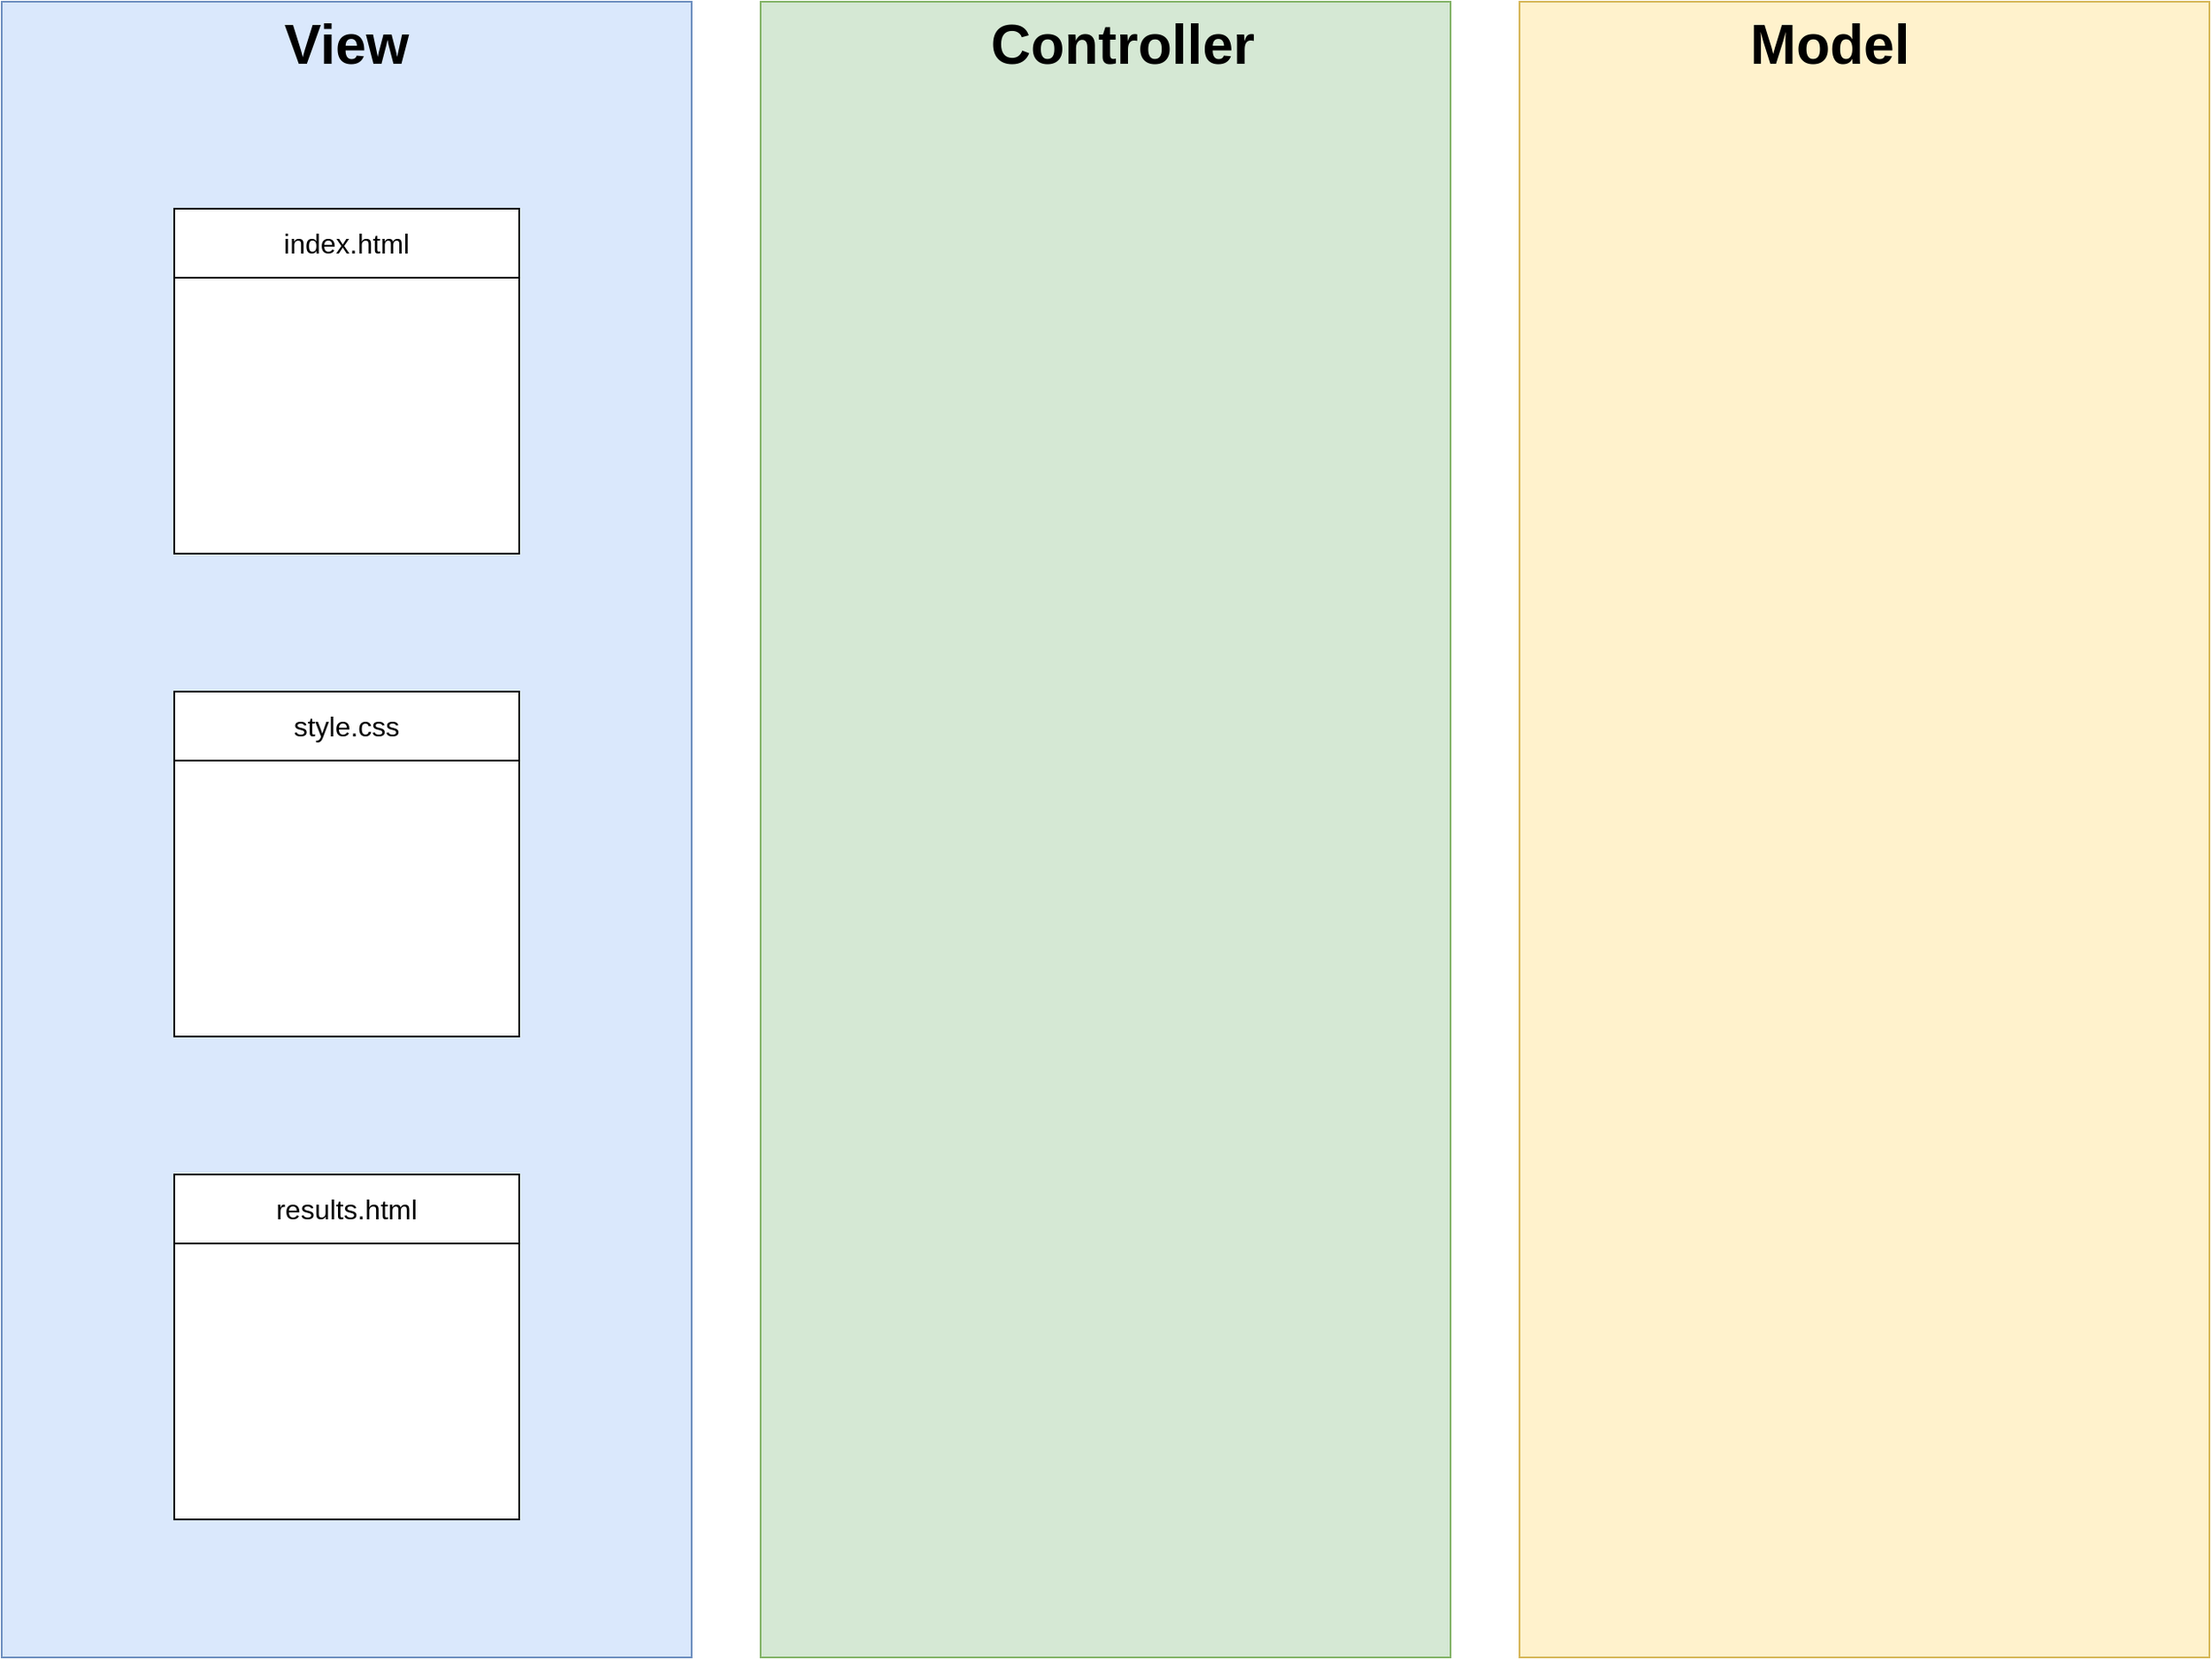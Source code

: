 <mxfile version="14.6.13" type="device"><diagram id="UL-Up-tAXJZA042BQvAE" name="Page-1"><mxGraphModel dx="3197" dy="2492" grid="1" gridSize="10" guides="1" tooltips="1" connect="1" arrows="1" fold="1" page="1" pageScale="1" pageWidth="827" pageHeight="1169" math="0" shadow="0"><root><mxCell id="0"/><mxCell id="1" parent="0"/><mxCell id="b3K-4h53iKVoq2Alc7Bz-82" value="" style="rounded=0;whiteSpace=wrap;html=1;fontSize=11;labelBackgroundColor=none;labelBorderColor=none;strokeColor=#6c8ebf;fillColor=#dae8fc;" vertex="1" parent="1"><mxGeometry x="-200" y="-40" width="400" height="960" as="geometry"/></mxCell><mxCell id="b3K-4h53iKVoq2Alc7Bz-1" value="" style="rounded=0;whiteSpace=wrap;html=1;fontSize=11;labelBackgroundColor=none;labelBorderColor=none;strokeColor=#82b366;fillColor=#d5e8d4;" vertex="1" parent="1"><mxGeometry x="240" y="-40" width="400" height="960" as="geometry"/></mxCell><mxCell id="b3K-4h53iKVoq2Alc7Bz-3" value="" style="rounded=0;whiteSpace=wrap;html=1;fontSize=11;labelBackgroundColor=none;labelBorderColor=none;strokeColor=#d6b656;fillColor=#fff2cc;" vertex="1" parent="1"><mxGeometry x="680" y="-40" width="400" height="960" as="geometry"/></mxCell><mxCell id="b3K-4h53iKVoq2Alc7Bz-64" value="&lt;font style=&quot;font-size: 32px;&quot;&gt;&lt;b style=&quot;font-size: 32px;&quot;&gt;Model&lt;/b&gt;&lt;/font&gt;" style="text;html=1;strokeColor=none;align=center;verticalAlign=middle;whiteSpace=wrap;rounded=0;labelBackgroundColor=none;fontSize=32;fontColor=#000000;" vertex="1" parent="1"><mxGeometry x="800" y="-40" width="120" height="50" as="geometry"/></mxCell><mxCell id="b3K-4h53iKVoq2Alc7Bz-65" value="&lt;b&gt;Controller&lt;/b&gt;" style="text;html=1;strokeColor=none;align=center;verticalAlign=middle;whiteSpace=wrap;rounded=0;labelBackgroundColor=none;fontSize=32;fontColor=#000000;" vertex="1" parent="1"><mxGeometry x="360" y="-40" width="180" height="50" as="geometry"/></mxCell><mxCell id="b3K-4h53iKVoq2Alc7Bz-66" value="&lt;font style=&quot;font-size: 32px&quot;&gt;&lt;b style=&quot;font-size: 32px&quot;&gt;View&lt;/b&gt;&lt;/font&gt;" style="text;html=1;strokeColor=none;align=center;verticalAlign=middle;whiteSpace=wrap;rounded=0;labelBackgroundColor=none;fontSize=32;fontColor=#000000;" vertex="1" parent="1"><mxGeometry x="-90" y="-40" width="180" height="50" as="geometry"/></mxCell><mxCell id="b3K-4h53iKVoq2Alc7Bz-87" value="" style="rounded=0;whiteSpace=wrap;html=1;" vertex="1" parent="1"><mxGeometry x="-100" y="120" width="200" height="160" as="geometry"/></mxCell><mxCell id="b3K-4h53iKVoq2Alc7Bz-88" value="&lt;font style=&quot;font-size: 16px&quot;&gt;index.html&lt;/font&gt;" style="rounded=0;whiteSpace=wrap;html=1;" vertex="1" parent="1"><mxGeometry x="-100" y="80" width="200" height="40" as="geometry"/></mxCell><mxCell id="b3K-4h53iKVoq2Alc7Bz-93" value="" style="rounded=0;whiteSpace=wrap;html=1;" vertex="1" parent="1"><mxGeometry x="-100" y="400" width="200" height="160" as="geometry"/></mxCell><mxCell id="b3K-4h53iKVoq2Alc7Bz-94" value="&lt;font style=&quot;font-size: 16px&quot;&gt;style.css&lt;/font&gt;" style="rounded=0;whiteSpace=wrap;html=1;" vertex="1" parent="1"><mxGeometry x="-100" y="360" width="200" height="40" as="geometry"/></mxCell><mxCell id="b3K-4h53iKVoq2Alc7Bz-97" value="" style="rounded=0;whiteSpace=wrap;html=1;" vertex="1" parent="1"><mxGeometry x="-100" y="680" width="200" height="160" as="geometry"/></mxCell><mxCell id="b3K-4h53iKVoq2Alc7Bz-98" value="&lt;font style=&quot;font-size: 16px&quot;&gt;results.html&lt;/font&gt;" style="rounded=0;whiteSpace=wrap;html=1;" vertex="1" parent="1"><mxGeometry x="-100" y="640" width="200" height="40" as="geometry"/></mxCell></root></mxGraphModel></diagram></mxfile>